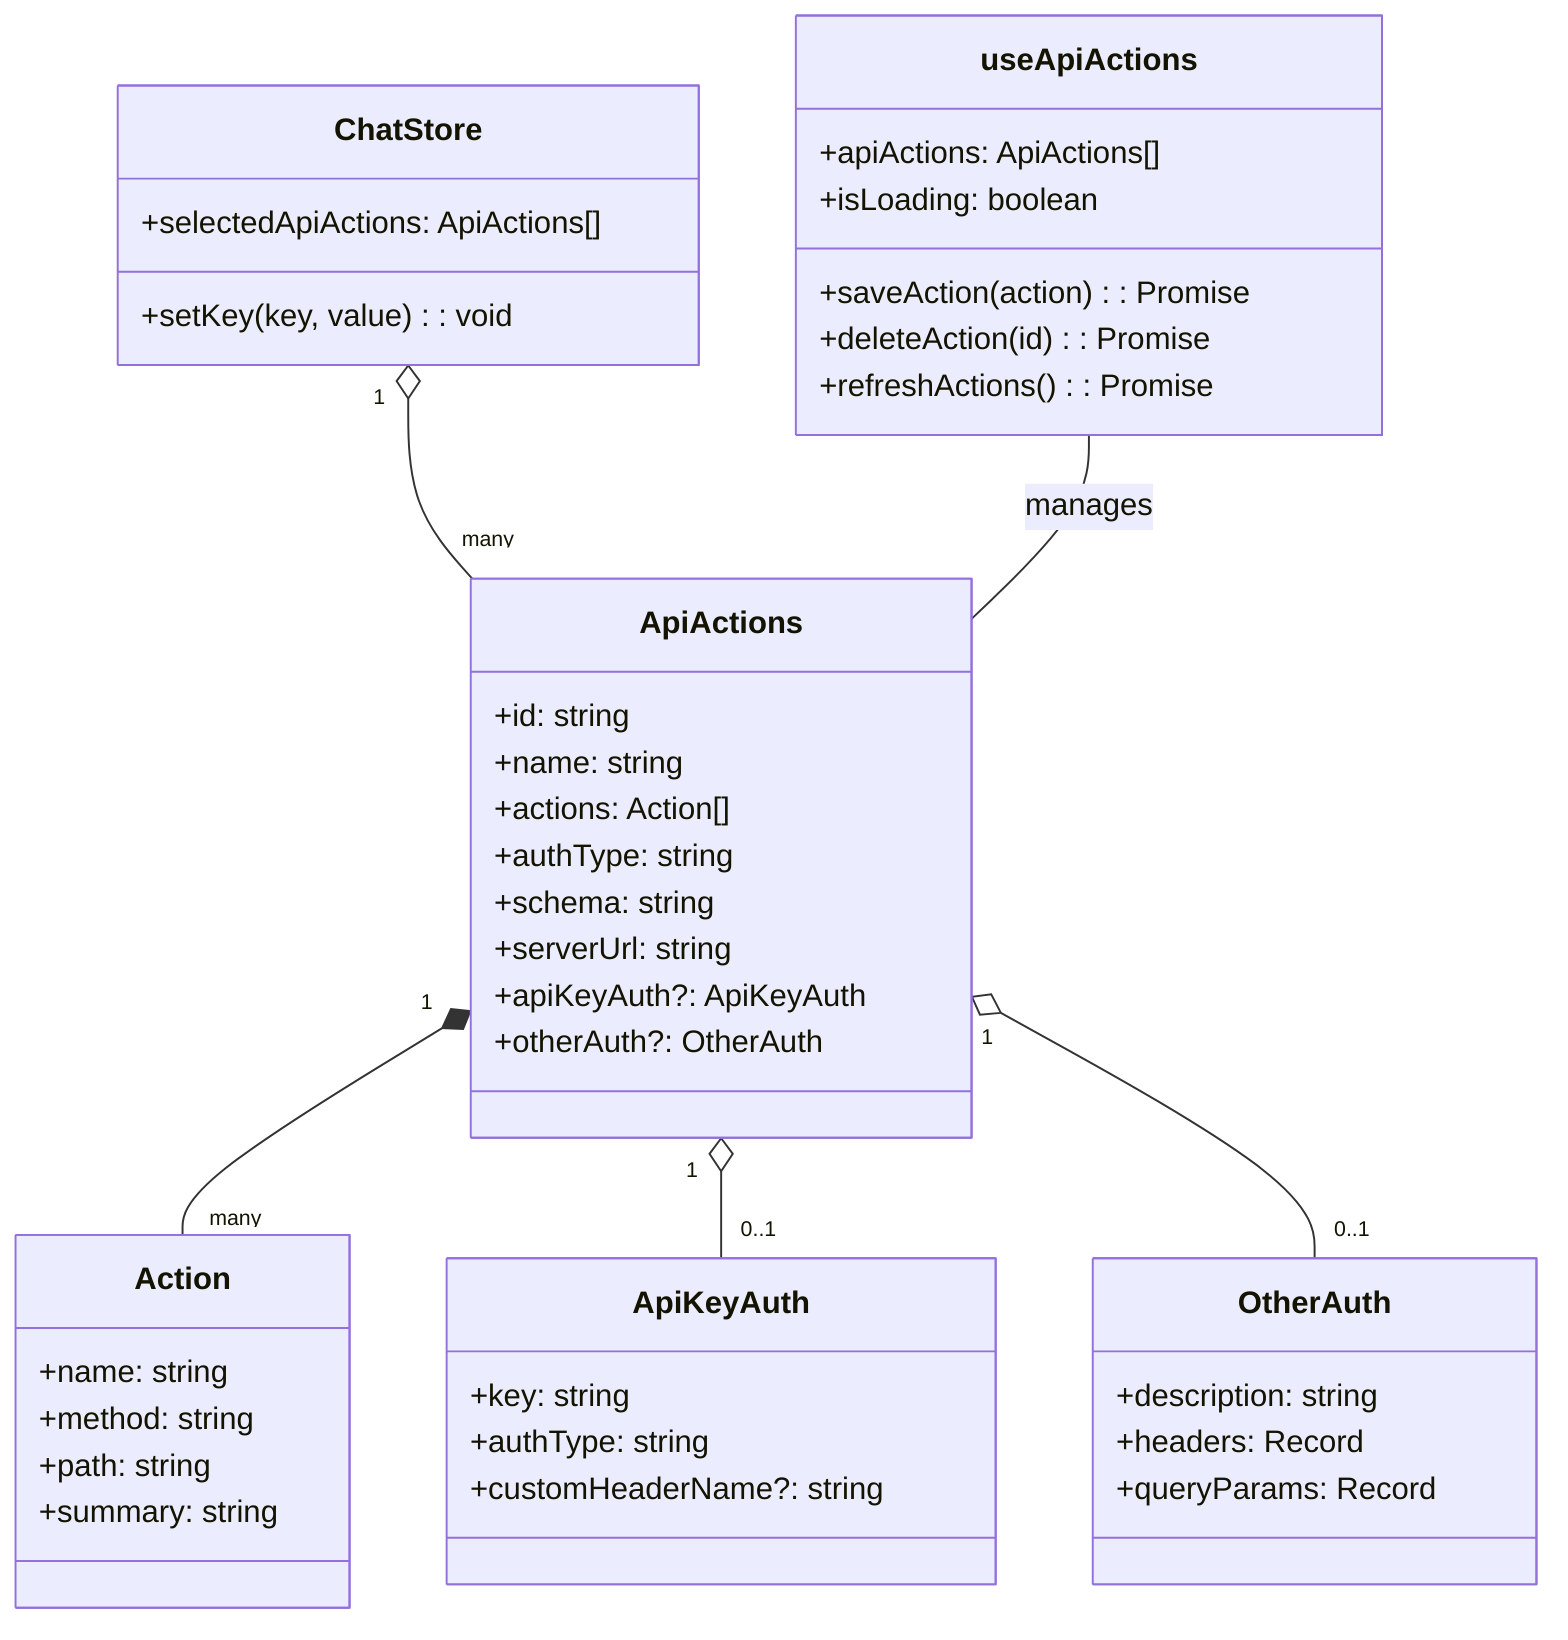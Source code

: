 classDiagram
    class ApiActions {
        +id: string
        +name: string
        +actions: Action[]
        +authType: string
        +schema: string
        +serverUrl: string
        +apiKeyAuth?: ApiKeyAuth
        +otherAuth?: OtherAuth
    }
    
    class Action {
        +name: string
        +method: string
        +path: string
        +summary: string
    }
    
    class ApiKeyAuth {
        +key: string
        +authType: string
        +customHeaderName?: string
    }
    
    class OtherAuth {
        +description: string
        +headers: Record<string,string>
        +queryParams: Record<string,string>
    }
    
    class ChatStore {
        +selectedApiActions: ApiActions[]
        +setKey(key, value): void
    }
    
    class useApiActions {
        +apiActions: ApiActions[]
        +isLoading: boolean
        +saveAction(action): Promise<string>
        +deleteAction(id): Promise<boolean>
        +refreshActions(): Promise<void>
    }
    
    ApiActions "1" *-- "many" Action
    ApiActions "1" o-- "0..1" ApiKeyAuth
    ApiActions "1" o-- "0..1" OtherAuth
    ChatStore "1" o-- "many" ApiActions
    useApiActions -- ApiActions: manages